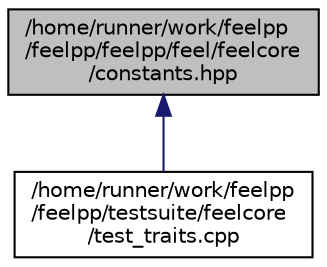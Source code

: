 digraph "/home/runner/work/feelpp/feelpp/feelpp/feel/feelcore/constants.hpp"
{
 // LATEX_PDF_SIZE
  edge [fontname="Helvetica",fontsize="10",labelfontname="Helvetica",labelfontsize="10"];
  node [fontname="Helvetica",fontsize="10",shape=record];
  Node1 [label="/home/runner/work/feelpp\l/feelpp/feelpp/feel/feelcore\l/constants.hpp",height=0.2,width=0.4,color="black", fillcolor="grey75", style="filled", fontcolor="black",tooltip=" "];
  Node1 -> Node2 [dir="back",color="midnightblue",fontsize="10",style="solid",fontname="Helvetica"];
  Node2 [label="/home/runner/work/feelpp\l/feelpp/testsuite/feelcore\l/test_traits.cpp",height=0.2,width=0.4,color="black", fillcolor="white", style="filled",URL="$test__traits_8cpp.html",tooltip=" "];
}
